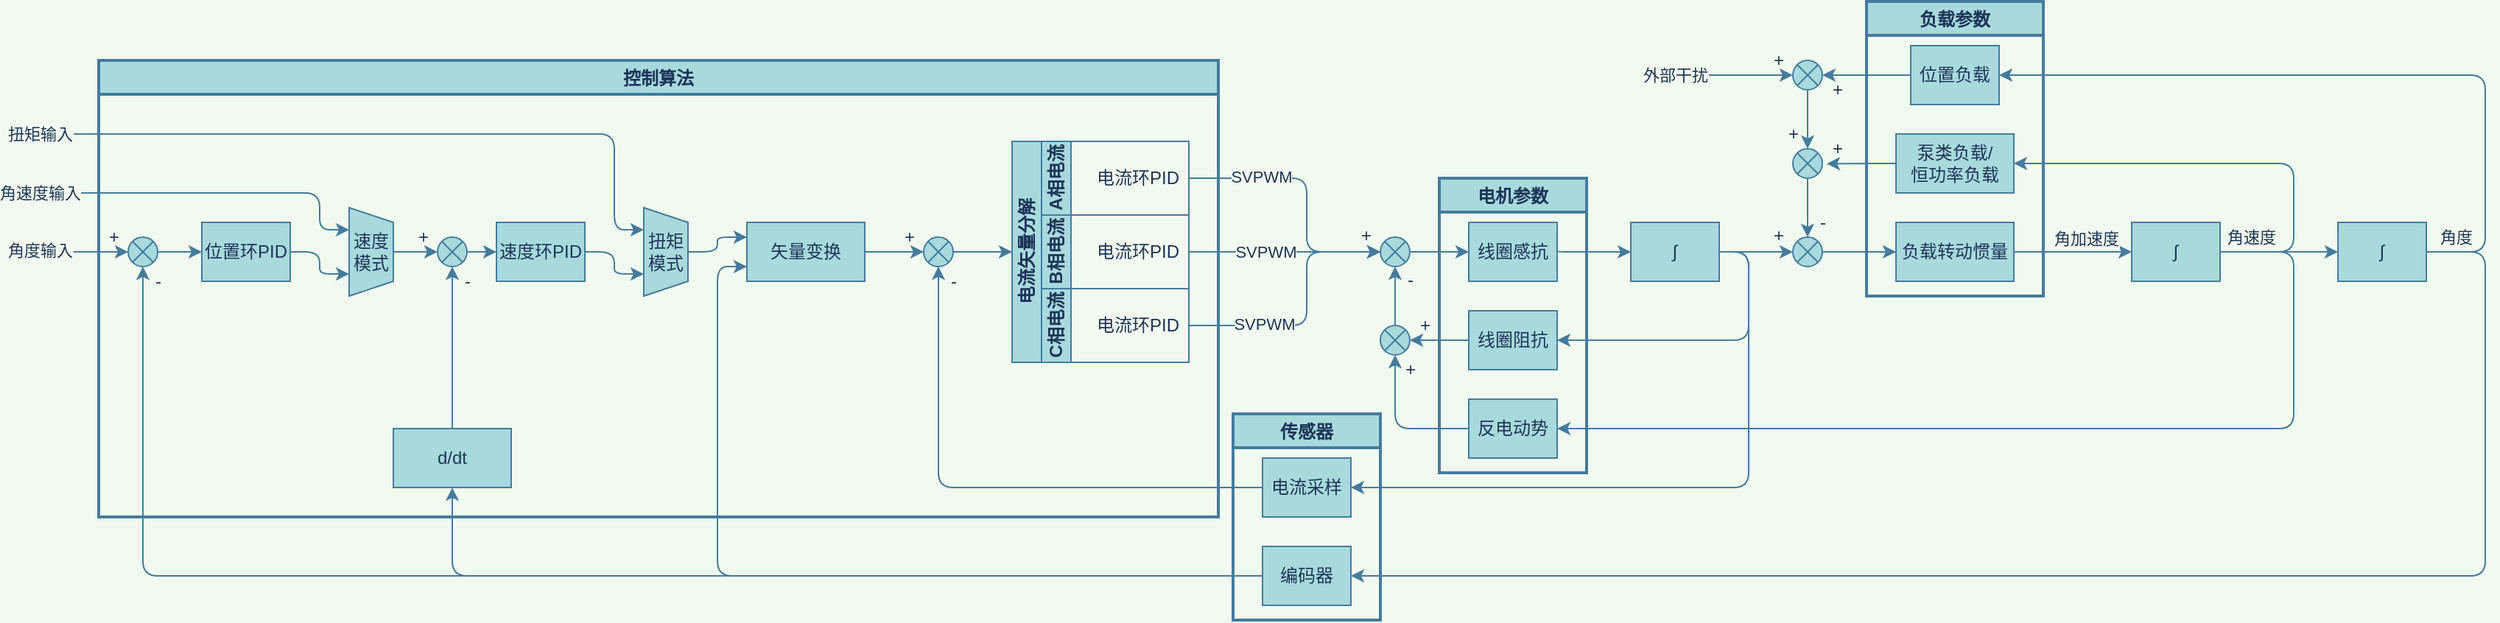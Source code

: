 <mxfile>
    <diagram id="Hn6-DV1Kb0LZLXcan4Qx" name="第 1 页">
        <mxGraphModel dx="1082" dy="553" grid="1" gridSize="10" guides="1" tooltips="1" connect="1" arrows="1" fold="1" page="1" pageScale="1" pageWidth="1800" pageHeight="600" background="#F1FAEE" math="0" shadow="0">
            <root>
                <mxCell id="0"/>
                <mxCell id="1" parent="0"/>
                <mxCell id="2" value="" style="edgeStyle=orthogonalEdgeStyle;orthogonalLoop=1;jettySize=auto;html=1;strokeColor=#457B9D;labelBackgroundColor=#F1FAEE;fontColor=#1D3557;" parent="1" source="3" target="5" edge="1">
                    <mxGeometry relative="1" as="geometry"/>
                </mxCell>
                <mxCell id="3" value="" style="shape=sumEllipse;perimeter=ellipsePerimeter;whiteSpace=wrap;html=1;backgroundOutline=1;fillColor=#A8DADC;strokeColor=#457B9D;fontColor=#1D3557;" parent="1" vertex="1">
                    <mxGeometry x="110" y="230" width="20" height="20" as="geometry"/>
                </mxCell>
                <mxCell id="4" style="edgeStyle=orthogonalEdgeStyle;orthogonalLoop=1;jettySize=auto;html=1;entryX=0.75;entryY=1;entryDx=0;entryDy=0;strokeColor=#457B9D;labelBackgroundColor=#F1FAEE;fontColor=#1D3557;" parent="1" source="5" target="93" edge="1">
                    <mxGeometry relative="1" as="geometry">
                        <mxPoint x="250" y="240" as="targetPoint"/>
                    </mxGeometry>
                </mxCell>
                <mxCell id="5" value="位置环PID" style="whiteSpace=wrap;html=1;fillColor=#A8DADC;strokeColor=#457B9D;fontColor=#1D3557;" parent="1" vertex="1">
                    <mxGeometry x="160" y="220" width="60" height="40" as="geometry"/>
                </mxCell>
                <mxCell id="7" value="" style="shape=sumEllipse;perimeter=ellipsePerimeter;whiteSpace=wrap;html=1;backgroundOutline=1;fillColor=#A8DADC;strokeColor=#457B9D;fontColor=#1D3557;" parent="1" vertex="1">
                    <mxGeometry x="320" y="230" width="20" height="20" as="geometry"/>
                </mxCell>
                <mxCell id="8" style="edgeStyle=orthogonalEdgeStyle;orthogonalLoop=1;jettySize=auto;html=1;exitX=1;exitY=0.5;exitDx=0;exitDy=0;entryX=0.75;entryY=1;entryDx=0;entryDy=0;strokeColor=#457B9D;labelBackgroundColor=#F1FAEE;fontColor=#1D3557;" parent="1" source="9" target="95" edge="1">
                    <mxGeometry relative="1" as="geometry">
                        <mxPoint x="460" y="240" as="targetPoint"/>
                    </mxGeometry>
                </mxCell>
                <mxCell id="9" value="速度环PID" style="whiteSpace=wrap;html=1;fillColor=#A8DADC;strokeColor=#457B9D;fontColor=#1D3557;" parent="1" vertex="1">
                    <mxGeometry x="360" y="220" width="60" height="40" as="geometry"/>
                </mxCell>
                <mxCell id="10" value="" style="endArrow=classic;html=1;entryX=0;entryY=0.5;entryDx=0;entryDy=0;strokeColor=#457B9D;labelBackgroundColor=#F1FAEE;fontColor=#1D3557;" parent="1" target="3" edge="1">
                    <mxGeometry width="50" height="50" relative="1" as="geometry">
                        <mxPoint x="40" y="240" as="sourcePoint"/>
                        <mxPoint x="310" y="210" as="targetPoint"/>
                    </mxGeometry>
                </mxCell>
                <mxCell id="11" value="角度输入" style="edgeLabel;html=1;align=center;verticalAlign=middle;resizable=0;points=[];fontColor=#1D3557;labelBackgroundColor=#F1FAEE;" parent="10" vertex="1" connectable="0">
                    <mxGeometry x="-0.58" relative="1" as="geometry">
                        <mxPoint x="-5" y="-1" as="offset"/>
                    </mxGeometry>
                </mxCell>
                <mxCell id="12" value="电流矢量分解" style="swimlane;html=1;childLayout=stackLayout;resizeParent=1;resizeParentMax=0;horizontal=0;startSize=20;horizontalStack=0;connectable=1;fillColor=#A8DADC;strokeColor=#457B9D;fontColor=#1D3557;" parent="1" vertex="1">
                    <mxGeometry x="710" y="165" width="120" height="150" as="geometry">
                        <mxRectangle x="600" y="125" width="30" height="90" as="alternateBounds"/>
                    </mxGeometry>
                </mxCell>
                <mxCell id="13" value="A相电流" style="swimlane;html=1;startSize=20;horizontal=0;fillColor=#A8DADC;strokeColor=#457B9D;fontColor=#1D3557;" parent="12" vertex="1">
                    <mxGeometry x="20" width="100" height="50" as="geometry">
                        <mxRectangle x="20" width="80" height="20" as="alternateBounds"/>
                    </mxGeometry>
                </mxCell>
                <mxCell id="14" value="电流环PID" style="text;html=1;align=center;verticalAlign=middle;resizable=0;points=[];autosize=1;strokeColor=none;fontColor=#1D3557;" parent="13" vertex="1">
                    <mxGeometry x="30" y="15" width="70" height="20" as="geometry"/>
                </mxCell>
                <mxCell id="15" value="B相电流" style="swimlane;html=1;startSize=20;horizontal=0;fillColor=#A8DADC;strokeColor=#457B9D;fontColor=#1D3557;" parent="12" vertex="1">
                    <mxGeometry x="20" y="50" width="100" height="50" as="geometry">
                        <mxRectangle x="20" y="20" width="80" height="20" as="alternateBounds"/>
                    </mxGeometry>
                </mxCell>
                <mxCell id="16" value="电流环PID" style="text;html=1;align=center;verticalAlign=middle;resizable=0;points=[];autosize=1;strokeColor=none;fontColor=#1D3557;" parent="15" vertex="1">
                    <mxGeometry x="30" y="15" width="70" height="20" as="geometry"/>
                </mxCell>
                <mxCell id="17" value="C相电流" style="swimlane;html=1;startSize=20;horizontal=0;fillColor=#A8DADC;strokeColor=#457B9D;fontColor=#1D3557;" parent="12" vertex="1">
                    <mxGeometry x="20" y="100" width="100" height="50" as="geometry">
                        <mxRectangle x="20" y="100" width="140" height="20" as="alternateBounds"/>
                    </mxGeometry>
                </mxCell>
                <mxCell id="18" value="电流环PID" style="text;html=1;align=center;verticalAlign=middle;resizable=0;points=[];autosize=1;strokeColor=none;fontColor=#1D3557;" parent="17" vertex="1">
                    <mxGeometry x="30" y="15" width="70" height="20" as="geometry"/>
                </mxCell>
                <mxCell id="19" value="" style="endArrow=classic;html=1;edgeStyle=orthogonalEdgeStyle;entryX=0.25;entryY=1;entryDx=0;entryDy=0;strokeColor=#457B9D;labelBackgroundColor=#F1FAEE;fontColor=#1D3557;" parent="1" target="93" edge="1">
                    <mxGeometry width="50" height="50" relative="1" as="geometry">
                        <mxPoint x="40" y="200" as="sourcePoint"/>
                        <mxPoint x="310" y="225" as="targetPoint"/>
                        <Array as="points">
                            <mxPoint x="240" y="200"/>
                            <mxPoint x="240" y="225"/>
                        </Array>
                    </mxGeometry>
                </mxCell>
                <mxCell id="20" value="角速度输入" style="edgeLabel;html=1;align=center;verticalAlign=middle;resizable=0;points=[];fontColor=#1D3557;labelBackgroundColor=#F1FAEE;" parent="19" vertex="1" connectable="0">
                    <mxGeometry x="-0.794" relative="1" as="geometry">
                        <mxPoint x="-15" as="offset"/>
                    </mxGeometry>
                </mxCell>
                <mxCell id="23" value="" style="endArrow=classic;html=1;edgeStyle=orthogonalEdgeStyle;entryX=0.25;entryY=1;entryDx=0;entryDy=0;strokeColor=#457B9D;labelBackgroundColor=#F1FAEE;fontColor=#1D3557;" parent="1" target="95" edge="1">
                    <mxGeometry width="50" height="50" relative="1" as="geometry">
                        <mxPoint x="40" y="160" as="sourcePoint"/>
                        <mxPoint x="480" y="190" as="targetPoint"/>
                        <Array as="points">
                            <mxPoint x="440" y="160"/>
                            <mxPoint x="440" y="225"/>
                        </Array>
                    </mxGeometry>
                </mxCell>
                <mxCell id="24" value="扭矩输入" style="edgeLabel;html=1;align=center;verticalAlign=middle;resizable=0;points=[];fontColor=#1D3557;labelBackgroundColor=#F1FAEE;" parent="23" vertex="1" connectable="0">
                    <mxGeometry x="-0.777" y="-1" relative="1" as="geometry">
                        <mxPoint x="-44" y="-1" as="offset"/>
                    </mxGeometry>
                </mxCell>
                <mxCell id="33" value="" style="edgeStyle=orthogonalEdgeStyle;orthogonalLoop=1;jettySize=auto;html=1;strokeColor=#457B9D;labelBackgroundColor=#F1FAEE;fontColor=#1D3557;" parent="1" source="35" target="7" edge="1">
                    <mxGeometry relative="1" as="geometry"/>
                </mxCell>
                <mxCell id="35" value="d/dt" style="whiteSpace=wrap;html=1;fillColor=#A8DADC;strokeColor=#457B9D;fontColor=#1D3557;" parent="1" vertex="1">
                    <mxGeometry x="290" y="360" width="80" height="40" as="geometry"/>
                </mxCell>
                <mxCell id="37" style="edgeStyle=orthogonalEdgeStyle;orthogonalLoop=1;jettySize=auto;html=1;exitX=1;exitY=0.5;exitDx=0;exitDy=0;entryX=0;entryY=0.5;entryDx=0;entryDy=0;strokeColor=#457B9D;labelBackgroundColor=#F1FAEE;fontColor=#1D3557;" parent="1" source="7" target="9" edge="1">
                    <mxGeometry relative="1" as="geometry">
                        <mxPoint x="340" y="240" as="sourcePoint"/>
                    </mxGeometry>
                </mxCell>
                <mxCell id="39" style="edgeStyle=orthogonalEdgeStyle;orthogonalLoop=1;jettySize=auto;html=1;exitX=1;exitY=0.5;exitDx=0;exitDy=0;entryX=0;entryY=0.5;entryDx=0;entryDy=0;strokeColor=#457B9D;labelBackgroundColor=#F1FAEE;fontColor=#1D3557;" parent="1" source="22" target="12" edge="1">
                    <mxGeometry relative="1" as="geometry">
                        <mxPoint x="690" y="240" as="sourcePoint"/>
                    </mxGeometry>
                </mxCell>
                <mxCell id="71" style="edgeStyle=orthogonalEdgeStyle;orthogonalLoop=1;jettySize=auto;html=1;exitX=1;exitY=0.5;exitDx=0;exitDy=0;startArrow=none;strokeColor=#457B9D;labelBackgroundColor=#F1FAEE;fontColor=#1D3557;" parent="1" source="97" target="70" edge="1">
                    <mxGeometry relative="1" as="geometry">
                        <Array as="points">
                            <mxPoint x="1080" y="239"/>
                            <mxPoint x="1080" y="239"/>
                        </Array>
                    </mxGeometry>
                </mxCell>
                <mxCell id="158" style="edgeStyle=orthogonalEdgeStyle;rounded=0;orthogonalLoop=1;jettySize=auto;html=1;exitX=1;exitY=0.5;exitDx=0;exitDy=0;entryX=0;entryY=0.5;entryDx=0;entryDy=0;strokeColor=#457B9D;labelBackgroundColor=#F1FAEE;fontColor=#1D3557;" parent="1" source="65" target="97" edge="1">
                    <mxGeometry relative="1" as="geometry"/>
                </mxCell>
                <mxCell id="65" value="" style="shape=sumEllipse;perimeter=ellipsePerimeter;whiteSpace=wrap;html=1;backgroundOutline=1;fillColor=#A8DADC;strokeColor=#457B9D;fontColor=#1D3557;" parent="1" vertex="1">
                    <mxGeometry x="960" y="230" width="20" height="20" as="geometry"/>
                </mxCell>
                <mxCell id="66" style="edgeStyle=orthogonalEdgeStyle;orthogonalLoop=1;jettySize=auto;html=1;exitX=1;exitY=0.5;exitDx=0;exitDy=0;entryX=0;entryY=0.5;entryDx=0;entryDy=0;strokeColor=#457B9D;labelBackgroundColor=#F1FAEE;fontColor=#1D3557;" parent="1" source="13" target="65" edge="1">
                    <mxGeometry relative="1" as="geometry">
                        <Array as="points">
                            <mxPoint x="910" y="190"/>
                            <mxPoint x="910" y="240"/>
                            <mxPoint x="950" y="240"/>
                        </Array>
                    </mxGeometry>
                </mxCell>
                <mxCell id="121" value="SVPWM" style="edgeLabel;html=1;align=center;verticalAlign=middle;resizable=0;points=[];fontColor=#1D3557;labelBackgroundColor=#F1FAEE;" parent="66" vertex="1" connectable="0">
                    <mxGeometry x="-0.454" y="1" relative="1" as="geometry">
                        <mxPoint as="offset"/>
                    </mxGeometry>
                </mxCell>
                <mxCell id="67" style="edgeStyle=orthogonalEdgeStyle;orthogonalLoop=1;jettySize=auto;html=1;exitX=1;exitY=0.5;exitDx=0;exitDy=0;entryX=0;entryY=0.5;entryDx=0;entryDy=0;strokeColor=#457B9D;labelBackgroundColor=#F1FAEE;fontColor=#1D3557;" parent="1" source="15" target="65" edge="1">
                    <mxGeometry relative="1" as="geometry">
                        <mxPoint x="900" y="240.2" as="targetPoint"/>
                    </mxGeometry>
                </mxCell>
                <mxCell id="110" value="SVPWM" style="edgeLabel;html=1;align=center;verticalAlign=middle;resizable=0;points=[];fontColor=#1D3557;labelBackgroundColor=#F1FAEE;" parent="67" vertex="1" connectable="0">
                    <mxGeometry x="-0.203" relative="1" as="geometry">
                        <mxPoint as="offset"/>
                    </mxGeometry>
                </mxCell>
                <mxCell id="68" style="edgeStyle=orthogonalEdgeStyle;orthogonalLoop=1;jettySize=auto;html=1;exitX=1;exitY=0.5;exitDx=0;exitDy=0;entryX=0;entryY=0.5;entryDx=0;entryDy=0;strokeColor=#457B9D;labelBackgroundColor=#F1FAEE;fontColor=#1D3557;" parent="1" source="17" target="65" edge="1">
                    <mxGeometry relative="1" as="geometry">
                        <mxPoint x="900" y="241" as="targetPoint"/>
                        <Array as="points">
                            <mxPoint x="910" y="290"/>
                            <mxPoint x="910" y="240"/>
                        </Array>
                    </mxGeometry>
                </mxCell>
                <mxCell id="122" value="SVPWM" style="edgeLabel;html=1;align=center;verticalAlign=middle;resizable=0;points=[];fontColor=#1D3557;labelBackgroundColor=#F1FAEE;" parent="68" vertex="1" connectable="0">
                    <mxGeometry x="-0.441" y="1" relative="1" as="geometry">
                        <mxPoint as="offset"/>
                    </mxGeometry>
                </mxCell>
                <mxCell id="83" style="edgeStyle=orthogonalEdgeStyle;orthogonalLoop=1;jettySize=auto;html=1;exitX=1;exitY=0.5;exitDx=0;exitDy=0;entryX=1;entryY=0.5;entryDx=0;entryDy=0;strokeColor=#457B9D;labelBackgroundColor=#F1FAEE;fontColor=#1D3557;" parent="1" source="70" target="82" edge="1">
                    <mxGeometry relative="1" as="geometry">
                        <Array as="points">
                            <mxPoint x="1210" y="240"/>
                            <mxPoint x="1210" y="300"/>
                        </Array>
                    </mxGeometry>
                </mxCell>
                <mxCell id="88" style="edgeStyle=orthogonalEdgeStyle;orthogonalLoop=1;jettySize=auto;html=1;exitX=1;exitY=0.5;exitDx=0;exitDy=0;entryX=0;entryY=0.5;entryDx=0;entryDy=0;strokeColor=#457B9D;labelBackgroundColor=#F1FAEE;fontColor=#1D3557;" parent="1" source="70" target="87" edge="1">
                    <mxGeometry relative="1" as="geometry"/>
                </mxCell>
                <mxCell id="115" style="edgeStyle=orthogonalEdgeStyle;orthogonalLoop=1;jettySize=auto;html=1;exitX=1;exitY=0.5;exitDx=0;exitDy=0;entryX=1;entryY=0.5;entryDx=0;entryDy=0;strokeColor=#457B9D;labelBackgroundColor=#F1FAEE;fontColor=#1D3557;" parent="1" source="70" target="114" edge="1">
                    <mxGeometry relative="1" as="geometry">
                        <Array as="points">
                            <mxPoint x="1210" y="240"/>
                            <mxPoint x="1210" y="400"/>
                        </Array>
                    </mxGeometry>
                </mxCell>
                <mxCell id="70" value="∫" style="whiteSpace=wrap;html=1;fillColor=#A8DADC;strokeColor=#457B9D;fontColor=#1D3557;" parent="1" vertex="1">
                    <mxGeometry x="1130" y="220" width="60" height="40" as="geometry"/>
                </mxCell>
                <mxCell id="72" value="-" style="text;html=1;align=center;verticalAlign=middle;resizable=0;points=[];autosize=1;strokeColor=none;fontColor=#1D3557;" parent="1" vertex="1">
                    <mxGeometry x="120" y="250" width="20" height="20" as="geometry"/>
                </mxCell>
                <mxCell id="73" value="+" style="text;html=1;align=center;verticalAlign=middle;resizable=0;points=[];autosize=1;strokeColor=none;fontColor=#1D3557;" parent="1" vertex="1">
                    <mxGeometry x="90" y="220" width="20" height="20" as="geometry"/>
                </mxCell>
                <mxCell id="74" value="+" style="text;html=1;align=center;verticalAlign=middle;resizable=0;points=[];autosize=1;strokeColor=none;fontColor=#1D3557;" parent="1" vertex="1">
                    <mxGeometry x="300" y="220" width="20" height="20" as="geometry"/>
                </mxCell>
                <mxCell id="75" value="-" style="text;html=1;align=center;verticalAlign=middle;resizable=0;points=[];autosize=1;strokeColor=none;fontColor=#1D3557;" parent="1" vertex="1">
                    <mxGeometry x="330" y="250" width="20" height="20" as="geometry"/>
                </mxCell>
                <mxCell id="78" value="-" style="text;html=1;align=center;verticalAlign=middle;resizable=0;points=[];autosize=1;strokeColor=none;fontColor=#1D3557;" parent="1" vertex="1">
                    <mxGeometry x="970" y="249" width="20" height="20" as="geometry"/>
                </mxCell>
                <mxCell id="79" value="+" style="text;html=1;align=center;verticalAlign=middle;resizable=0;points=[];autosize=1;strokeColor=none;fontColor=#1D3557;" parent="1" vertex="1">
                    <mxGeometry x="940" y="219" width="20" height="20" as="geometry"/>
                </mxCell>
                <mxCell id="84" style="edgeStyle=orthogonalEdgeStyle;orthogonalLoop=1;jettySize=auto;html=1;exitX=0;exitY=0.5;exitDx=0;exitDy=0;entryX=1;entryY=0.5;entryDx=0;entryDy=0;strokeColor=#457B9D;labelBackgroundColor=#F1FAEE;fontColor=#1D3557;" parent="1" source="82" target="102" edge="1">
                    <mxGeometry relative="1" as="geometry">
                        <mxPoint x="970" y="169" as="targetPoint"/>
                    </mxGeometry>
                </mxCell>
                <mxCell id="82" value="线圈阻抗" style="whiteSpace=wrap;html=1;fillColor=#A8DADC;strokeColor=#457B9D;fontColor=#1D3557;" parent="1" vertex="1">
                    <mxGeometry x="1020" y="280" width="60" height="40" as="geometry"/>
                </mxCell>
                <mxCell id="91" style="edgeStyle=orthogonalEdgeStyle;orthogonalLoop=1;jettySize=auto;html=1;exitX=1;exitY=0.5;exitDx=0;exitDy=0;entryX=0;entryY=0.5;entryDx=0;entryDy=0;strokeColor=#457B9D;labelBackgroundColor=#F1FAEE;fontColor=#1D3557;" parent="1" source="87" target="90" edge="1">
                    <mxGeometry relative="1" as="geometry"/>
                </mxCell>
                <mxCell id="87" value="" style="shape=sumEllipse;perimeter=ellipsePerimeter;whiteSpace=wrap;html=1;backgroundOutline=1;fillColor=#A8DADC;strokeColor=#457B9D;fontColor=#1D3557;" parent="1" vertex="1">
                    <mxGeometry x="1240" y="230" width="20" height="20" as="geometry"/>
                </mxCell>
                <mxCell id="99" style="edgeStyle=orthogonalEdgeStyle;orthogonalLoop=1;jettySize=auto;html=1;exitX=1;exitY=0.5;exitDx=0;exitDy=0;entryX=0;entryY=0.5;entryDx=0;entryDy=0;strokeColor=#457B9D;labelBackgroundColor=#F1FAEE;fontColor=#1D3557;" parent="1" source="90" target="98" edge="1">
                    <mxGeometry relative="1" as="geometry"/>
                </mxCell>
                <mxCell id="123" value="角加速度" style="edgeLabel;html=1;align=center;verticalAlign=middle;resizable=0;points=[];fontColor=#1D3557;labelBackgroundColor=#F1FAEE;" parent="99" vertex="1" connectable="0">
                    <mxGeometry x="-0.666" relative="1" as="geometry">
                        <mxPoint x="35" y="-9" as="offset"/>
                    </mxGeometry>
                </mxCell>
                <mxCell id="94" style="edgeStyle=orthogonalEdgeStyle;orthogonalLoop=1;jettySize=auto;html=1;exitX=0.5;exitY=0;exitDx=0;exitDy=0;entryX=0;entryY=0.5;entryDx=0;entryDy=0;strokeColor=#457B9D;labelBackgroundColor=#F1FAEE;fontColor=#1D3557;" parent="1" source="93" target="7" edge="1">
                    <mxGeometry relative="1" as="geometry"/>
                </mxCell>
                <mxCell id="93" value="速度模式" style="shape=trapezoid;perimeter=trapezoidPerimeter;whiteSpace=wrap;html=1;fixedSize=1;direction=south;size=10;fillColor=#A8DADC;strokeColor=#457B9D;fontColor=#1D3557;" parent="1" vertex="1">
                    <mxGeometry x="260" y="210" width="30" height="60" as="geometry"/>
                </mxCell>
                <mxCell id="155" style="edgeStyle=orthogonalEdgeStyle;rounded=1;orthogonalLoop=1;jettySize=auto;html=1;exitX=0.5;exitY=0;exitDx=0;exitDy=0;entryX=0;entryY=0.25;entryDx=0;entryDy=0;strokeColor=#457B9D;labelBackgroundColor=#F1FAEE;fontColor=#1D3557;" parent="1" source="95" target="153" edge="1">
                    <mxGeometry relative="1" as="geometry">
                        <Array as="points">
                            <mxPoint x="510" y="240"/>
                            <mxPoint x="510" y="230"/>
                        </Array>
                    </mxGeometry>
                </mxCell>
                <mxCell id="95" value="扭矩模式" style="shape=trapezoid;perimeter=trapezoidPerimeter;whiteSpace=wrap;html=1;fixedSize=1;direction=south;size=10;fillColor=#A8DADC;strokeColor=#457B9D;fontColor=#1D3557;" parent="1" vertex="1">
                    <mxGeometry x="460" y="210" width="30" height="60" as="geometry"/>
                </mxCell>
                <mxCell id="101" style="edgeStyle=orthogonalEdgeStyle;orthogonalLoop=1;jettySize=auto;html=1;exitX=1;exitY=0.5;exitDx=0;exitDy=0;entryX=0;entryY=0.5;entryDx=0;entryDy=0;strokeColor=#457B9D;labelBackgroundColor=#F1FAEE;fontColor=#1D3557;" parent="1" source="98" target="100" edge="1">
                    <mxGeometry relative="1" as="geometry"/>
                </mxCell>
                <mxCell id="124" value="角速度" style="edgeLabel;html=1;align=center;verticalAlign=middle;resizable=0;points=[];fontColor=#1D3557;labelBackgroundColor=#F1FAEE;" parent="101" vertex="1" connectable="0">
                    <mxGeometry x="-0.588" relative="1" as="geometry">
                        <mxPoint x="4" y="-10" as="offset"/>
                    </mxGeometry>
                </mxCell>
                <mxCell id="108" style="edgeStyle=orthogonalEdgeStyle;orthogonalLoop=1;jettySize=auto;html=1;exitX=1;exitY=0.5;exitDx=0;exitDy=0;entryX=1;entryY=0.5;entryDx=0;entryDy=0;strokeColor=#457B9D;labelBackgroundColor=#F1FAEE;fontColor=#1D3557;" parent="1" source="98" target="107" edge="1">
                    <mxGeometry relative="1" as="geometry">
                        <Array as="points">
                            <mxPoint x="1580" y="240"/>
                            <mxPoint x="1580" y="360"/>
                        </Array>
                    </mxGeometry>
                </mxCell>
                <mxCell id="132" style="edgeStyle=orthogonalEdgeStyle;orthogonalLoop=1;jettySize=auto;html=1;exitX=1;exitY=0.5;exitDx=0;exitDy=0;entryX=1;entryY=0.5;entryDx=0;entryDy=0;strokeColor=#457B9D;labelBackgroundColor=#F1FAEE;fontColor=#1D3557;" parent="1" source="98" target="131" edge="1">
                    <mxGeometry relative="1" as="geometry">
                        <Array as="points">
                            <mxPoint x="1580" y="240"/>
                            <mxPoint x="1580" y="180"/>
                        </Array>
                    </mxGeometry>
                </mxCell>
                <mxCell id="98" value="∫" style="whiteSpace=wrap;html=1;fillColor=#A8DADC;strokeColor=#457B9D;fontColor=#1D3557;" parent="1" vertex="1">
                    <mxGeometry x="1470" y="220" width="60" height="40" as="geometry"/>
                </mxCell>
                <mxCell id="118" style="edgeStyle=orthogonalEdgeStyle;orthogonalLoop=1;jettySize=auto;html=1;exitX=1;exitY=0.5;exitDx=0;exitDy=0;entryX=1;entryY=0.5;entryDx=0;entryDy=0;strokeColor=#457B9D;labelBackgroundColor=#F1FAEE;fontColor=#1D3557;" parent="1" source="100" target="117" edge="1">
                    <mxGeometry relative="1" as="geometry">
                        <Array as="points">
                            <mxPoint x="1710" y="240"/>
                            <mxPoint x="1710" y="460"/>
                        </Array>
                    </mxGeometry>
                </mxCell>
                <mxCell id="126" value="角度" style="edgeLabel;html=1;align=center;verticalAlign=middle;resizable=0;points=[];fontColor=#1D3557;labelBackgroundColor=#F1FAEE;" parent="118" vertex="1" connectable="0">
                    <mxGeometry x="-0.971" relative="1" as="geometry">
                        <mxPoint x="5" y="-10" as="offset"/>
                    </mxGeometry>
                </mxCell>
                <mxCell id="134" style="edgeStyle=orthogonalEdgeStyle;orthogonalLoop=1;jettySize=auto;html=1;exitX=1;exitY=0.5;exitDx=0;exitDy=0;entryX=1;entryY=0.5;entryDx=0;entryDy=0;strokeColor=#457B9D;labelBackgroundColor=#F1FAEE;fontColor=#1D3557;" parent="1" source="100" target="133" edge="1">
                    <mxGeometry relative="1" as="geometry">
                        <Array as="points">
                            <mxPoint x="1710" y="240"/>
                            <mxPoint x="1710" y="120"/>
                        </Array>
                    </mxGeometry>
                </mxCell>
                <mxCell id="100" value="∫" style="whiteSpace=wrap;html=1;fillColor=#A8DADC;strokeColor=#457B9D;fontColor=#1D3557;" parent="1" vertex="1">
                    <mxGeometry x="1610" y="220" width="60" height="40" as="geometry"/>
                </mxCell>
                <mxCell id="103" style="edgeStyle=orthogonalEdgeStyle;orthogonalLoop=1;jettySize=auto;html=1;exitX=0.5;exitY=0;exitDx=0;exitDy=0;strokeColor=#457B9D;labelBackgroundColor=#F1FAEE;fontColor=#1D3557;" parent="1" source="102" target="65" edge="1">
                    <mxGeometry relative="1" as="geometry"/>
                </mxCell>
                <mxCell id="102" value="" style="shape=sumEllipse;perimeter=ellipsePerimeter;whiteSpace=wrap;html=1;backgroundOutline=1;fillColor=#A8DADC;strokeColor=#457B9D;fontColor=#1D3557;" parent="1" vertex="1">
                    <mxGeometry x="960" y="290" width="20" height="20" as="geometry"/>
                </mxCell>
                <mxCell id="105" value="+" style="text;html=1;align=center;verticalAlign=middle;resizable=0;points=[];autosize=1;strokeColor=none;fontColor=#1D3557;" parent="1" vertex="1">
                    <mxGeometry x="970" y="310" width="20" height="20" as="geometry"/>
                </mxCell>
                <mxCell id="106" value="+" style="text;html=1;align=center;verticalAlign=middle;resizable=0;points=[];autosize=1;strokeColor=none;fontColor=#1D3557;" parent="1" vertex="1">
                    <mxGeometry x="980" y="280" width="20" height="20" as="geometry"/>
                </mxCell>
                <mxCell id="109" style="edgeStyle=orthogonalEdgeStyle;orthogonalLoop=1;jettySize=auto;html=1;exitX=0;exitY=0.5;exitDx=0;exitDy=0;entryX=0.5;entryY=1;entryDx=0;entryDy=0;strokeColor=#457B9D;labelBackgroundColor=#F1FAEE;fontColor=#1D3557;" parent="1" source="107" target="102" edge="1">
                    <mxGeometry relative="1" as="geometry"/>
                </mxCell>
                <mxCell id="107" value="反电动势" style="whiteSpace=wrap;html=1;fillColor=#A8DADC;strokeColor=#457B9D;fontColor=#1D3557;" parent="1" vertex="1">
                    <mxGeometry x="1020" y="340" width="60" height="40" as="geometry"/>
                </mxCell>
                <mxCell id="116" style="edgeStyle=orthogonalEdgeStyle;orthogonalLoop=1;jettySize=auto;html=1;exitX=0;exitY=0.5;exitDx=0;exitDy=0;entryX=0.5;entryY=1;entryDx=0;entryDy=0;strokeColor=#457B9D;labelBackgroundColor=#F1FAEE;fontColor=#1D3557;" parent="1" source="114" target="22" edge="1">
                    <mxGeometry relative="1" as="geometry">
                        <mxPoint x="679" y="250" as="targetPoint"/>
                    </mxGeometry>
                </mxCell>
                <mxCell id="119" style="edgeStyle=orthogonalEdgeStyle;orthogonalLoop=1;jettySize=auto;html=1;exitX=0;exitY=0.5;exitDx=0;exitDy=0;entryX=0.5;entryY=1;entryDx=0;entryDy=0;strokeColor=#457B9D;labelBackgroundColor=#F1FAEE;fontColor=#1D3557;" parent="1" source="117" target="35" edge="1">
                    <mxGeometry relative="1" as="geometry"/>
                </mxCell>
                <mxCell id="120" style="edgeStyle=orthogonalEdgeStyle;orthogonalLoop=1;jettySize=auto;html=1;exitX=0;exitY=0.5;exitDx=0;exitDy=0;entryX=0.5;entryY=1;entryDx=0;entryDy=0;strokeColor=#457B9D;labelBackgroundColor=#F1FAEE;fontColor=#1D3557;" parent="1" source="117" target="3" edge="1">
                    <mxGeometry relative="1" as="geometry">
                        <mxPoint x="120" y="310" as="targetPoint"/>
                    </mxGeometry>
                </mxCell>
                <mxCell id="156" style="edgeStyle=orthogonalEdgeStyle;rounded=1;orthogonalLoop=1;jettySize=auto;html=1;exitX=0;exitY=0.5;exitDx=0;exitDy=0;entryX=0;entryY=0.75;entryDx=0;entryDy=0;strokeColor=#457B9D;labelBackgroundColor=#F1FAEE;fontColor=#1D3557;" parent="1" source="117" target="153" edge="1">
                    <mxGeometry relative="1" as="geometry"/>
                </mxCell>
                <mxCell id="137" style="edgeStyle=orthogonalEdgeStyle;orthogonalLoop=1;jettySize=auto;html=1;exitX=0;exitY=0.5;exitDx=0;exitDy=0;entryX=1.15;entryY=0.51;entryDx=0;entryDy=0;entryPerimeter=0;strokeColor=#457B9D;labelBackgroundColor=#F1FAEE;fontColor=#1D3557;" parent="1" source="131" target="135" edge="1">
                    <mxGeometry relative="1" as="geometry"/>
                </mxCell>
                <mxCell id="131" value="泵类负载/&lt;br&gt;恒功率负载" style="whiteSpace=wrap;html=1;fillColor=#A8DADC;strokeColor=#457B9D;fontColor=#1D3557;" parent="1" vertex="1">
                    <mxGeometry x="1310" y="160" width="80" height="40" as="geometry"/>
                </mxCell>
                <mxCell id="138" style="edgeStyle=orthogonalEdgeStyle;orthogonalLoop=1;jettySize=auto;html=1;exitX=0;exitY=0.5;exitDx=0;exitDy=0;entryX=1;entryY=0.5;entryDx=0;entryDy=0;strokeColor=#457B9D;labelBackgroundColor=#F1FAEE;fontColor=#1D3557;" parent="1" source="133" target="136" edge="1">
                    <mxGeometry relative="1" as="geometry"/>
                </mxCell>
                <mxCell id="133" value="位置负载" style="whiteSpace=wrap;html=1;fillColor=#A8DADC;strokeColor=#457B9D;fontColor=#1D3557;" parent="1" vertex="1">
                    <mxGeometry x="1320" y="100" width="60" height="40" as="geometry"/>
                </mxCell>
                <mxCell id="140" style="edgeStyle=orthogonalEdgeStyle;orthogonalLoop=1;jettySize=auto;html=1;exitX=0.5;exitY=1;exitDx=0;exitDy=0;entryX=0.5;entryY=0;entryDx=0;entryDy=0;strokeColor=#457B9D;labelBackgroundColor=#F1FAEE;fontColor=#1D3557;" parent="1" source="135" target="87" edge="1">
                    <mxGeometry relative="1" as="geometry"/>
                </mxCell>
                <mxCell id="135" value="" style="shape=sumEllipse;perimeter=ellipsePerimeter;whiteSpace=wrap;html=1;backgroundOutline=1;fillColor=#A8DADC;strokeColor=#457B9D;fontColor=#1D3557;" parent="1" vertex="1">
                    <mxGeometry x="1240" y="170" width="20" height="20" as="geometry"/>
                </mxCell>
                <mxCell id="139" style="edgeStyle=orthogonalEdgeStyle;orthogonalLoop=1;jettySize=auto;html=1;exitX=0.5;exitY=1;exitDx=0;exitDy=0;entryX=0.5;entryY=0;entryDx=0;entryDy=0;strokeColor=#457B9D;labelBackgroundColor=#F1FAEE;fontColor=#1D3557;" parent="1" source="136" target="135" edge="1">
                    <mxGeometry relative="1" as="geometry"/>
                </mxCell>
                <mxCell id="136" value="" style="shape=sumEllipse;perimeter=ellipsePerimeter;whiteSpace=wrap;html=1;backgroundOutline=1;fillColor=#A8DADC;strokeColor=#457B9D;fontColor=#1D3557;" parent="1" vertex="1">
                    <mxGeometry x="1240" y="110" width="20" height="20" as="geometry"/>
                </mxCell>
                <mxCell id="141" value="+" style="text;html=1;align=center;verticalAlign=middle;resizable=0;points=[];autosize=1;strokeColor=none;fontColor=#1D3557;" parent="1" vertex="1">
                    <mxGeometry x="1220" y="219" width="20" height="20" as="geometry"/>
                </mxCell>
                <mxCell id="142" value="-" style="text;html=1;align=center;verticalAlign=middle;resizable=0;points=[];autosize=1;strokeColor=none;fontColor=#1D3557;" parent="1" vertex="1">
                    <mxGeometry x="1250" y="210" width="20" height="20" as="geometry"/>
                </mxCell>
                <mxCell id="144" value="+" style="text;html=1;align=center;verticalAlign=middle;resizable=0;points=[];autosize=1;strokeColor=none;fontColor=#1D3557;" parent="1" vertex="1">
                    <mxGeometry x="1260" y="160" width="20" height="20" as="geometry"/>
                </mxCell>
                <mxCell id="145" value="+" style="text;html=1;align=center;verticalAlign=middle;resizable=0;points=[];autosize=1;strokeColor=none;fontColor=#1D3557;" parent="1" vertex="1">
                    <mxGeometry x="1230" y="150" width="20" height="20" as="geometry"/>
                </mxCell>
                <mxCell id="146" value="+" style="text;html=1;align=center;verticalAlign=middle;resizable=0;points=[];autosize=1;strokeColor=none;fontColor=#1D3557;" parent="1" vertex="1">
                    <mxGeometry x="1260" y="120" width="20" height="20" as="geometry"/>
                </mxCell>
                <mxCell id="147" value="" style="endArrow=classic;html=1;entryX=0;entryY=0.5;entryDx=0;entryDy=0;strokeColor=#457B9D;labelBackgroundColor=#F1FAEE;fontColor=#1D3557;" parent="1" target="136" edge="1">
                    <mxGeometry width="50" height="50" relative="1" as="geometry">
                        <mxPoint x="1150" y="120" as="sourcePoint"/>
                        <mxPoint x="1220" y="110" as="targetPoint"/>
                    </mxGeometry>
                </mxCell>
                <mxCell id="148" value="外部干扰" style="edgeLabel;html=1;align=center;verticalAlign=middle;resizable=0;points=[];fontColor=#1D3557;labelBackgroundColor=#F1FAEE;" parent="147" vertex="1" connectable="0">
                    <mxGeometry x="-0.788" relative="1" as="geometry">
                        <mxPoint as="offset"/>
                    </mxGeometry>
                </mxCell>
                <mxCell id="149" value="电机参数" style="swimlane;strokeWidth=2;fillColor=#A8DADC;strokeColor=#457B9D;fontColor=#1D3557;" parent="1" vertex="1">
                    <mxGeometry x="1000" y="190" width="100" height="200" as="geometry"/>
                </mxCell>
                <mxCell id="150" value="负载参数" style="swimlane;strokeWidth=2;fillColor=#A8DADC;strokeColor=#457B9D;fontColor=#1D3557;" parent="1" vertex="1">
                    <mxGeometry x="1290" y="70" width="120" height="200" as="geometry"/>
                </mxCell>
                <mxCell id="90" value="负载转动惯量" style="whiteSpace=wrap;html=1;fillColor=#A8DADC;strokeColor=#457B9D;fontColor=#1D3557;" parent="150" vertex="1">
                    <mxGeometry x="20" y="150" width="80" height="40" as="geometry"/>
                </mxCell>
                <mxCell id="151" value="控制算法" style="swimlane;swimlaneFillColor=none;strokeWidth=2;fillColor=#A8DADC;strokeColor=#457B9D;fontColor=#1D3557;" parent="1" vertex="1">
                    <mxGeometry x="90" y="110" width="760" height="310" as="geometry">
                        <mxRectangle x="90" y="70" width="80" height="23" as="alternateBounds"/>
                    </mxGeometry>
                </mxCell>
                <mxCell id="76" value="+" style="text;html=1;align=center;verticalAlign=middle;resizable=0;points=[];autosize=1;strokeColor=none;fontColor=#1D3557;" parent="151" vertex="1">
                    <mxGeometry x="540" y="110" width="20" height="20" as="geometry"/>
                </mxCell>
                <mxCell id="77" value="-" style="text;html=1;align=center;verticalAlign=middle;resizable=0;points=[];autosize=1;strokeColor=none;fontColor=#1D3557;" parent="151" vertex="1">
                    <mxGeometry x="570" y="140" width="20" height="20" as="geometry"/>
                </mxCell>
                <mxCell id="154" style="edgeStyle=orthogonalEdgeStyle;rounded=0;orthogonalLoop=1;jettySize=auto;html=1;exitX=1;exitY=0.5;exitDx=0;exitDy=0;entryX=0;entryY=0.5;entryDx=0;entryDy=0;strokeColor=#457B9D;labelBackgroundColor=#F1FAEE;fontColor=#1D3557;" parent="151" source="153" target="22" edge="1">
                    <mxGeometry relative="1" as="geometry"/>
                </mxCell>
                <mxCell id="153" value="矢量变换" style="rounded=0;whiteSpace=wrap;html=1;fillColor=#A8DADC;strokeColor=#457B9D;fontColor=#1D3557;" parent="151" vertex="1">
                    <mxGeometry x="440" y="110" width="80" height="40" as="geometry"/>
                </mxCell>
                <mxCell id="22" value="" style="shape=sumEllipse;perimeter=ellipsePerimeter;whiteSpace=wrap;html=1;backgroundOutline=1;fillColor=#A8DADC;strokeColor=#457B9D;fontColor=#1D3557;" parent="151" vertex="1">
                    <mxGeometry x="560" y="120" width="20" height="20" as="geometry"/>
                </mxCell>
                <mxCell id="152" value="传感器" style="swimlane;strokeWidth=2;fillColor=#A8DADC;strokeColor=#457B9D;fontColor=#1D3557;" parent="1" vertex="1">
                    <mxGeometry x="860" y="350" width="100" height="140" as="geometry"/>
                </mxCell>
                <mxCell id="114" value="电流采样" style="whiteSpace=wrap;html=1;fillColor=#A8DADC;strokeColor=#457B9D;fontColor=#1D3557;" parent="152" vertex="1">
                    <mxGeometry x="20" y="30" width="60" height="40" as="geometry"/>
                </mxCell>
                <mxCell id="117" value="编码器" style="whiteSpace=wrap;html=1;fillColor=#A8DADC;strokeColor=#457B9D;fontColor=#1D3557;" parent="152" vertex="1">
                    <mxGeometry x="20" y="90" width="60" height="40" as="geometry"/>
                </mxCell>
                <mxCell id="97" value="线圈感抗" style="whiteSpace=wrap;html=1;fillColor=#A8DADC;strokeColor=#457B9D;fontColor=#1D3557;" parent="1" vertex="1">
                    <mxGeometry x="1020" y="220" width="60" height="40" as="geometry"/>
                </mxCell>
                <mxCell id="159" value="+" style="text;html=1;align=center;verticalAlign=middle;resizable=0;points=[];autosize=1;strokeColor=none;fontColor=#1D3557;" parent="1" vertex="1">
                    <mxGeometry x="1220" y="100" width="20" height="20" as="geometry"/>
                </mxCell>
            </root>
        </mxGraphModel>
    </diagram>
</mxfile>